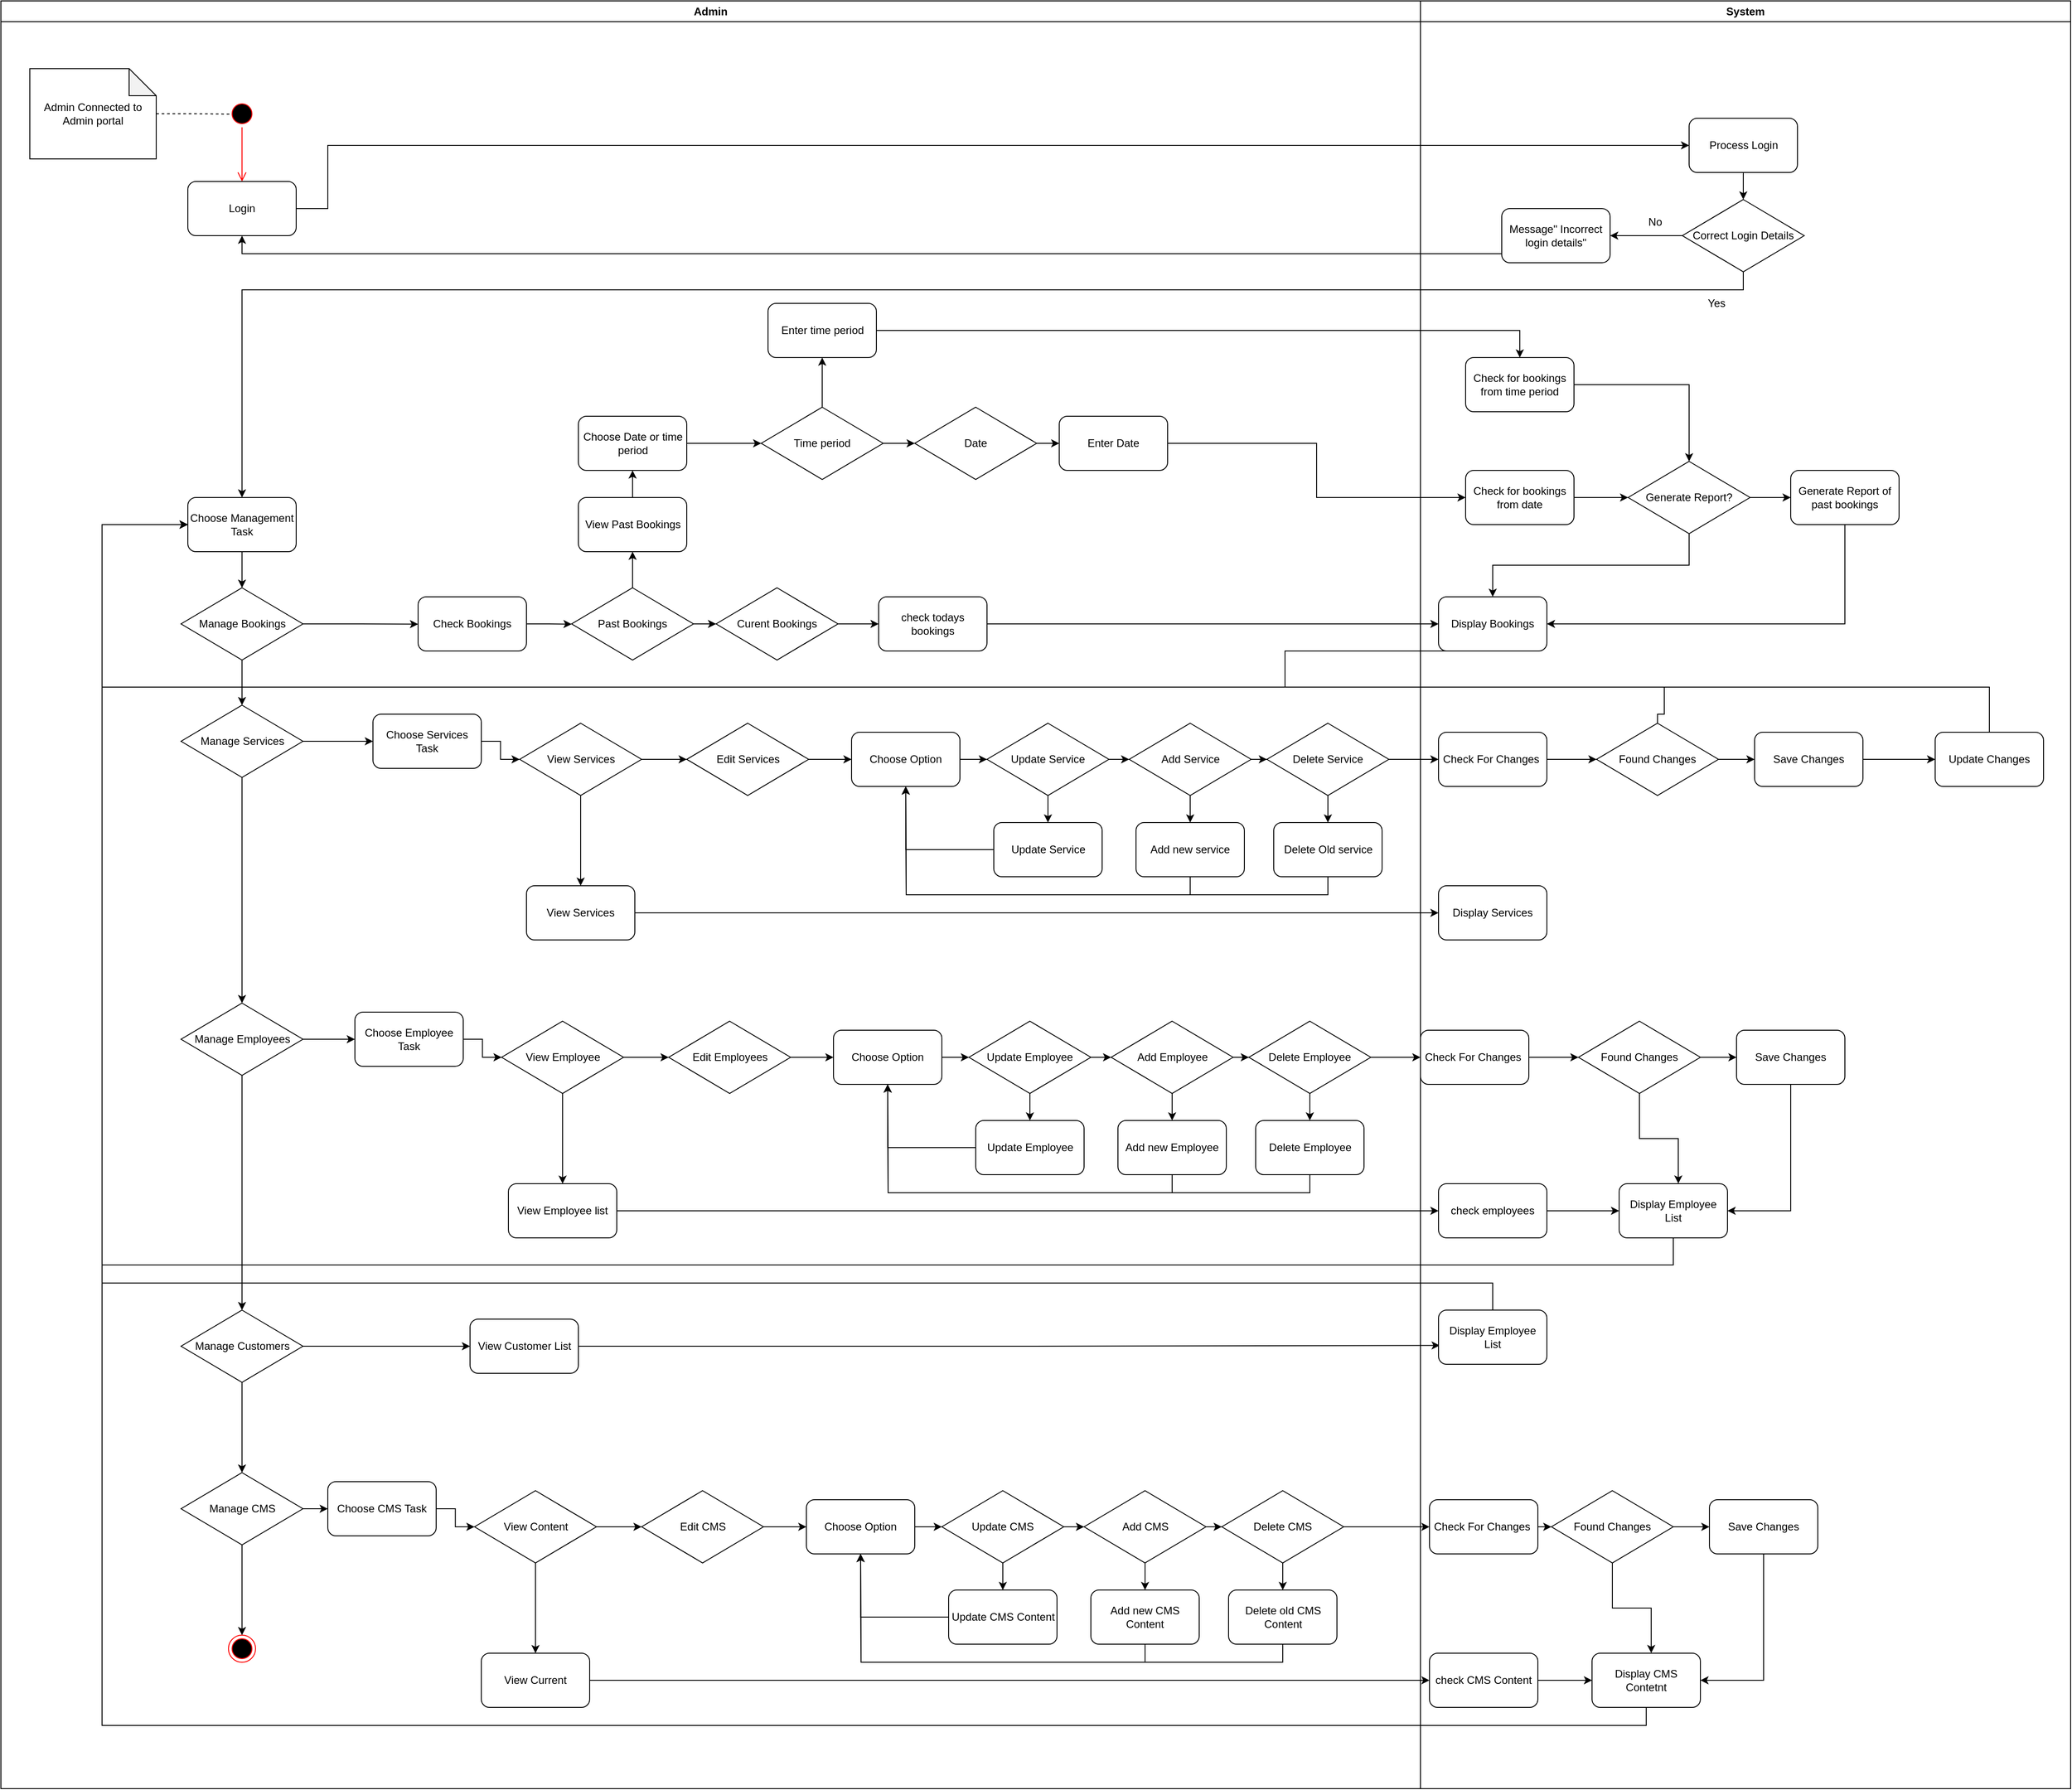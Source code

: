 <mxfile version="21.6.8" type="device">
  <diagram name="Page-1" id="VSTiimNs4ygcrZrmhFy_">
    <mxGraphModel dx="2868" dy="2572" grid="1" gridSize="10" guides="1" tooltips="1" connect="1" arrows="1" fold="1" page="1" pageScale="1" pageWidth="1600" pageHeight="900" math="0" shadow="0">
      <root>
        <mxCell id="0" />
        <mxCell id="1" parent="0" />
        <mxCell id="eyhPEgxVy8rwkxTOJS7A-3" value="" style="ellipse;html=1;shape=endState;fillColor=#000000;strokeColor=#ff0000;" parent="1" vertex="1">
          <mxGeometry x="270" y="1500" width="30" height="30" as="geometry" />
        </mxCell>
        <mxCell id="eyhPEgxVy8rwkxTOJS7A-14" value="" style="edgeStyle=orthogonalEdgeStyle;rounded=0;orthogonalLoop=1;jettySize=auto;html=1;" parent="1" source="eyhPEgxVy8rwkxTOJS7A-8" target="eyhPEgxVy8rwkxTOJS7A-13" edge="1">
          <mxGeometry relative="1" as="geometry" />
        </mxCell>
        <mxCell id="eyhPEgxVy8rwkxTOJS7A-20" style="edgeStyle=orthogonalEdgeStyle;rounded=0;orthogonalLoop=1;jettySize=auto;html=1;exitX=1;exitY=0.5;exitDx=0;exitDy=0;" parent="1" source="eyhPEgxVy8rwkxTOJS7A-8" edge="1">
          <mxGeometry relative="1" as="geometry">
            <mxPoint x="480" y="380.273" as="targetPoint" />
          </mxGeometry>
        </mxCell>
        <mxCell id="eyhPEgxVy8rwkxTOJS7A-8" value="Manage Bookings" style="rhombus;whiteSpace=wrap;html=1;" parent="1" vertex="1">
          <mxGeometry x="217.5" y="340" width="135" height="80" as="geometry" />
        </mxCell>
        <mxCell id="eyhPEgxVy8rwkxTOJS7A-11" style="edgeStyle=orthogonalEdgeStyle;rounded=0;orthogonalLoop=1;jettySize=auto;html=1;exitX=0.5;exitY=1;exitDx=0;exitDy=0;entryX=0.5;entryY=0;entryDx=0;entryDy=0;" parent="1" source="eyhPEgxVy8rwkxTOJS7A-9" target="eyhPEgxVy8rwkxTOJS7A-8" edge="1">
          <mxGeometry relative="1" as="geometry" />
        </mxCell>
        <mxCell id="eyhPEgxVy8rwkxTOJS7A-9" value="Choose Management Task" style="rounded=1;whiteSpace=wrap;html=1;" parent="1" vertex="1">
          <mxGeometry x="225" y="240" width="120" height="60" as="geometry" />
        </mxCell>
        <mxCell id="eyhPEgxVy8rwkxTOJS7A-16" value="" style="edgeStyle=orthogonalEdgeStyle;rounded=0;orthogonalLoop=1;jettySize=auto;html=1;" parent="1" source="eyhPEgxVy8rwkxTOJS7A-13" target="eyhPEgxVy8rwkxTOJS7A-15" edge="1">
          <mxGeometry relative="1" as="geometry" />
        </mxCell>
        <mxCell id="eyhPEgxVy8rwkxTOJS7A-69" style="edgeStyle=orthogonalEdgeStyle;rounded=0;orthogonalLoop=1;jettySize=auto;html=1;exitX=1;exitY=0.5;exitDx=0;exitDy=0;" parent="1" source="eyhPEgxVy8rwkxTOJS7A-13" target="eyhPEgxVy8rwkxTOJS7A-68" edge="1">
          <mxGeometry relative="1" as="geometry" />
        </mxCell>
        <mxCell id="eyhPEgxVy8rwkxTOJS7A-13" value="Manage Services" style="rhombus;whiteSpace=wrap;html=1;" parent="1" vertex="1">
          <mxGeometry x="217.5" y="470" width="135" height="80" as="geometry" />
        </mxCell>
        <mxCell id="eyhPEgxVy8rwkxTOJS7A-18" value="" style="edgeStyle=orthogonalEdgeStyle;rounded=0;orthogonalLoop=1;jettySize=auto;html=1;" parent="1" source="eyhPEgxVy8rwkxTOJS7A-15" target="eyhPEgxVy8rwkxTOJS7A-17" edge="1">
          <mxGeometry relative="1" as="geometry" />
        </mxCell>
        <mxCell id="eyhPEgxVy8rwkxTOJS7A-146" style="edgeStyle=orthogonalEdgeStyle;rounded=0;orthogonalLoop=1;jettySize=auto;html=1;exitX=1;exitY=0.5;exitDx=0;exitDy=0;" parent="1" source="eyhPEgxVy8rwkxTOJS7A-15" target="eyhPEgxVy8rwkxTOJS7A-114" edge="1">
          <mxGeometry relative="1" as="geometry" />
        </mxCell>
        <mxCell id="eyhPEgxVy8rwkxTOJS7A-15" value="Manage Employees" style="rhombus;whiteSpace=wrap;html=1;" parent="1" vertex="1">
          <mxGeometry x="217.5" y="800" width="135" height="80" as="geometry" />
        </mxCell>
        <mxCell id="eyhPEgxVy8rwkxTOJS7A-66" style="edgeStyle=orthogonalEdgeStyle;rounded=0;orthogonalLoop=1;jettySize=auto;html=1;exitX=0.5;exitY=1;exitDx=0;exitDy=0;entryX=0.5;entryY=0;entryDx=0;entryDy=0;" parent="1" source="eyhPEgxVy8rwkxTOJS7A-17" target="eyhPEgxVy8rwkxTOJS7A-65" edge="1">
          <mxGeometry relative="1" as="geometry" />
        </mxCell>
        <mxCell id="eyhPEgxVy8rwkxTOJS7A-154" style="edgeStyle=orthogonalEdgeStyle;rounded=0;orthogonalLoop=1;jettySize=auto;html=1;exitX=1;exitY=0.5;exitDx=0;exitDy=0;entryX=0;entryY=0.5;entryDx=0;entryDy=0;" parent="1" source="eyhPEgxVy8rwkxTOJS7A-17" target="eyhPEgxVy8rwkxTOJS7A-153" edge="1">
          <mxGeometry relative="1" as="geometry" />
        </mxCell>
        <mxCell id="eyhPEgxVy8rwkxTOJS7A-17" value="Manage Customers" style="rhombus;whiteSpace=wrap;html=1;" parent="1" vertex="1">
          <mxGeometry x="217.5" y="1140" width="135" height="80" as="geometry" />
        </mxCell>
        <mxCell id="eyhPEgxVy8rwkxTOJS7A-22" style="edgeStyle=orthogonalEdgeStyle;rounded=0;orthogonalLoop=1;jettySize=auto;html=1;exitX=1;exitY=0.5;exitDx=0;exitDy=0;" parent="1" source="eyhPEgxVy8rwkxTOJS7A-21" edge="1">
          <mxGeometry relative="1" as="geometry">
            <mxPoint x="650" y="380.273" as="targetPoint" />
          </mxGeometry>
        </mxCell>
        <mxCell id="eyhPEgxVy8rwkxTOJS7A-21" value="Check Bookings" style="rounded=1;whiteSpace=wrap;html=1;" parent="1" vertex="1">
          <mxGeometry x="480" y="350" width="120" height="60" as="geometry" />
        </mxCell>
        <mxCell id="eyhPEgxVy8rwkxTOJS7A-26" style="edgeStyle=orthogonalEdgeStyle;rounded=0;orthogonalLoop=1;jettySize=auto;html=1;entryX=0;entryY=0.5;entryDx=0;entryDy=0;" parent="1" source="eyhPEgxVy8rwkxTOJS7A-24" target="eyhPEgxVy8rwkxTOJS7A-25" edge="1">
          <mxGeometry relative="1" as="geometry" />
        </mxCell>
        <mxCell id="eyhPEgxVy8rwkxTOJS7A-28" style="edgeStyle=orthogonalEdgeStyle;rounded=0;orthogonalLoop=1;jettySize=auto;html=1;exitX=0.5;exitY=0;exitDx=0;exitDy=0;entryX=0.5;entryY=1;entryDx=0;entryDy=0;" parent="1" source="eyhPEgxVy8rwkxTOJS7A-24" target="eyhPEgxVy8rwkxTOJS7A-27" edge="1">
          <mxGeometry relative="1" as="geometry" />
        </mxCell>
        <mxCell id="eyhPEgxVy8rwkxTOJS7A-24" value="Past Bookings" style="rhombus;whiteSpace=wrap;html=1;" parent="1" vertex="1">
          <mxGeometry x="650" y="340" width="135" height="80" as="geometry" />
        </mxCell>
        <mxCell id="eyhPEgxVy8rwkxTOJS7A-43" style="edgeStyle=orthogonalEdgeStyle;rounded=0;orthogonalLoop=1;jettySize=auto;html=1;exitX=1;exitY=0.5;exitDx=0;exitDy=0;" parent="1" source="eyhPEgxVy8rwkxTOJS7A-25" target="eyhPEgxVy8rwkxTOJS7A-42" edge="1">
          <mxGeometry relative="1" as="geometry" />
        </mxCell>
        <mxCell id="eyhPEgxVy8rwkxTOJS7A-25" value="Curent Bookings" style="rhombus;whiteSpace=wrap;html=1;" parent="1" vertex="1">
          <mxGeometry x="810" y="340" width="135" height="80" as="geometry" />
        </mxCell>
        <mxCell id="eyhPEgxVy8rwkxTOJS7A-34" style="edgeStyle=orthogonalEdgeStyle;rounded=0;orthogonalLoop=1;jettySize=auto;html=1;exitX=0.5;exitY=0;exitDx=0;exitDy=0;entryX=0.5;entryY=1;entryDx=0;entryDy=0;" parent="1" source="eyhPEgxVy8rwkxTOJS7A-27" target="eyhPEgxVy8rwkxTOJS7A-33" edge="1">
          <mxGeometry relative="1" as="geometry" />
        </mxCell>
        <mxCell id="eyhPEgxVy8rwkxTOJS7A-27" value="View Past Bookings" style="rounded=1;whiteSpace=wrap;html=1;" parent="1" vertex="1">
          <mxGeometry x="657.5" y="240" width="120" height="60" as="geometry" />
        </mxCell>
        <mxCell id="eyhPEgxVy8rwkxTOJS7A-57" style="edgeStyle=orthogonalEdgeStyle;rounded=0;orthogonalLoop=1;jettySize=auto;html=1;exitX=1;exitY=0.5;exitDx=0;exitDy=0;entryX=0;entryY=0.5;entryDx=0;entryDy=0;" parent="1" source="eyhPEgxVy8rwkxTOJS7A-29" target="eyhPEgxVy8rwkxTOJS7A-56" edge="1">
          <mxGeometry relative="1" as="geometry" />
        </mxCell>
        <mxCell id="eyhPEgxVy8rwkxTOJS7A-29" value="Check for bookings from date" style="rounded=1;whiteSpace=wrap;html=1;" parent="1" vertex="1">
          <mxGeometry x="1640" y="210" width="120" height="60" as="geometry" />
        </mxCell>
        <mxCell id="eyhPEgxVy8rwkxTOJS7A-64" style="edgeStyle=orthogonalEdgeStyle;rounded=0;orthogonalLoop=1;jettySize=auto;html=1;exitX=0.25;exitY=1;exitDx=0;exitDy=0;entryX=0;entryY=0.5;entryDx=0;entryDy=0;" parent="1" source="eyhPEgxVy8rwkxTOJS7A-30" target="eyhPEgxVy8rwkxTOJS7A-9" edge="1">
          <mxGeometry relative="1" as="geometry">
            <mxPoint x="410" y="280" as="targetPoint" />
            <Array as="points">
              <mxPoint x="1440" y="410" />
              <mxPoint x="1440" y="450" />
              <mxPoint x="130" y="450" />
              <mxPoint x="130" y="270" />
            </Array>
          </mxGeometry>
        </mxCell>
        <mxCell id="eyhPEgxVy8rwkxTOJS7A-30" value="Display Bookings" style="rounded=1;whiteSpace=wrap;html=1;" parent="1" vertex="1">
          <mxGeometry x="1610" y="350" width="120" height="60" as="geometry" />
        </mxCell>
        <mxCell id="eyhPEgxVy8rwkxTOJS7A-36" style="edgeStyle=orthogonalEdgeStyle;rounded=0;orthogonalLoop=1;jettySize=auto;html=1;exitX=1;exitY=0.5;exitDx=0;exitDy=0;entryX=0;entryY=0.5;entryDx=0;entryDy=0;" parent="1" source="eyhPEgxVy8rwkxTOJS7A-33" target="eyhPEgxVy8rwkxTOJS7A-35" edge="1">
          <mxGeometry relative="1" as="geometry" />
        </mxCell>
        <mxCell id="eyhPEgxVy8rwkxTOJS7A-33" value="Choose Date or time period" style="rounded=1;whiteSpace=wrap;html=1;" parent="1" vertex="1">
          <mxGeometry x="657.5" y="150" width="120" height="60" as="geometry" />
        </mxCell>
        <mxCell id="eyhPEgxVy8rwkxTOJS7A-38" style="edgeStyle=orthogonalEdgeStyle;rounded=0;orthogonalLoop=1;jettySize=auto;html=1;exitX=1;exitY=0.5;exitDx=0;exitDy=0;entryX=0;entryY=0.5;entryDx=0;entryDy=0;" parent="1" source="eyhPEgxVy8rwkxTOJS7A-35" target="eyhPEgxVy8rwkxTOJS7A-37" edge="1">
          <mxGeometry relative="1" as="geometry" />
        </mxCell>
        <mxCell id="eyhPEgxVy8rwkxTOJS7A-45" style="edgeStyle=orthogonalEdgeStyle;rounded=0;orthogonalLoop=1;jettySize=auto;html=1;exitX=0.5;exitY=0;exitDx=0;exitDy=0;" parent="1" source="eyhPEgxVy8rwkxTOJS7A-35" target="eyhPEgxVy8rwkxTOJS7A-41" edge="1">
          <mxGeometry relative="1" as="geometry" />
        </mxCell>
        <mxCell id="eyhPEgxVy8rwkxTOJS7A-35" value="Time period" style="rhombus;whiteSpace=wrap;html=1;" parent="1" vertex="1">
          <mxGeometry x="860" y="140" width="135" height="80" as="geometry" />
        </mxCell>
        <mxCell id="eyhPEgxVy8rwkxTOJS7A-47" style="edgeStyle=orthogonalEdgeStyle;rounded=0;orthogonalLoop=1;jettySize=auto;html=1;entryX=0;entryY=0.5;entryDx=0;entryDy=0;" parent="1" source="eyhPEgxVy8rwkxTOJS7A-37" target="eyhPEgxVy8rwkxTOJS7A-46" edge="1">
          <mxGeometry relative="1" as="geometry" />
        </mxCell>
        <mxCell id="eyhPEgxVy8rwkxTOJS7A-37" value="Date" style="rhombus;whiteSpace=wrap;html=1;" parent="1" vertex="1">
          <mxGeometry x="1030" y="140" width="135" height="80" as="geometry" />
        </mxCell>
        <mxCell id="eyhPEgxVy8rwkxTOJS7A-49" style="edgeStyle=orthogonalEdgeStyle;rounded=0;orthogonalLoop=1;jettySize=auto;html=1;exitX=1;exitY=0.5;exitDx=0;exitDy=0;entryX=0.5;entryY=0;entryDx=0;entryDy=0;" parent="1" source="eyhPEgxVy8rwkxTOJS7A-41" target="eyhPEgxVy8rwkxTOJS7A-62" edge="1">
          <mxGeometry relative="1" as="geometry" />
        </mxCell>
        <mxCell id="eyhPEgxVy8rwkxTOJS7A-41" value="Enter time period" style="rounded=1;whiteSpace=wrap;html=1;" parent="1" vertex="1">
          <mxGeometry x="867.5" y="25" width="120" height="60" as="geometry" />
        </mxCell>
        <mxCell id="eyhPEgxVy8rwkxTOJS7A-44" style="edgeStyle=orthogonalEdgeStyle;rounded=0;orthogonalLoop=1;jettySize=auto;html=1;exitX=1;exitY=0.5;exitDx=0;exitDy=0;entryX=0;entryY=0.5;entryDx=0;entryDy=0;" parent="1" source="eyhPEgxVy8rwkxTOJS7A-42" target="eyhPEgxVy8rwkxTOJS7A-30" edge="1">
          <mxGeometry relative="1" as="geometry" />
        </mxCell>
        <mxCell id="eyhPEgxVy8rwkxTOJS7A-42" value="check todays bookings" style="rounded=1;whiteSpace=wrap;html=1;" parent="1" vertex="1">
          <mxGeometry x="990" y="350" width="120" height="60" as="geometry" />
        </mxCell>
        <mxCell id="eyhPEgxVy8rwkxTOJS7A-48" style="edgeStyle=orthogonalEdgeStyle;rounded=0;orthogonalLoop=1;jettySize=auto;html=1;exitX=1;exitY=0.5;exitDx=0;exitDy=0;entryX=0;entryY=0.5;entryDx=0;entryDy=0;" parent="1" source="eyhPEgxVy8rwkxTOJS7A-46" target="eyhPEgxVy8rwkxTOJS7A-29" edge="1">
          <mxGeometry relative="1" as="geometry">
            <mxPoint x="1440" y="180" as="targetPoint" />
          </mxGeometry>
        </mxCell>
        <mxCell id="eyhPEgxVy8rwkxTOJS7A-46" value="Enter Date" style="rounded=1;whiteSpace=wrap;html=1;" parent="1" vertex="1">
          <mxGeometry x="1190" y="150" width="120" height="60" as="geometry" />
        </mxCell>
        <mxCell id="eyhPEgxVy8rwkxTOJS7A-59" style="edgeStyle=orthogonalEdgeStyle;rounded=0;orthogonalLoop=1;jettySize=auto;html=1;exitX=1;exitY=0.5;exitDx=0;exitDy=0;entryX=0;entryY=0.5;entryDx=0;entryDy=0;" parent="1" source="eyhPEgxVy8rwkxTOJS7A-56" target="eyhPEgxVy8rwkxTOJS7A-58" edge="1">
          <mxGeometry relative="1" as="geometry" />
        </mxCell>
        <mxCell id="eyhPEgxVy8rwkxTOJS7A-61" style="edgeStyle=orthogonalEdgeStyle;rounded=0;orthogonalLoop=1;jettySize=auto;html=1;exitX=0.5;exitY=1;exitDx=0;exitDy=0;entryX=0.5;entryY=0;entryDx=0;entryDy=0;" parent="1" source="eyhPEgxVy8rwkxTOJS7A-56" target="eyhPEgxVy8rwkxTOJS7A-30" edge="1">
          <mxGeometry relative="1" as="geometry" />
        </mxCell>
        <mxCell id="eyhPEgxVy8rwkxTOJS7A-56" value="Generate Report?" style="rhombus;whiteSpace=wrap;html=1;" parent="1" vertex="1">
          <mxGeometry x="1820" y="200" width="135" height="80" as="geometry" />
        </mxCell>
        <mxCell id="eyhPEgxVy8rwkxTOJS7A-60" style="edgeStyle=orthogonalEdgeStyle;rounded=0;orthogonalLoop=1;jettySize=auto;html=1;exitX=0.5;exitY=1;exitDx=0;exitDy=0;entryX=1;entryY=0.5;entryDx=0;entryDy=0;" parent="1" source="eyhPEgxVy8rwkxTOJS7A-58" target="eyhPEgxVy8rwkxTOJS7A-30" edge="1">
          <mxGeometry relative="1" as="geometry" />
        </mxCell>
        <mxCell id="eyhPEgxVy8rwkxTOJS7A-58" value="Generate Report of past bookings" style="rounded=1;whiteSpace=wrap;html=1;" parent="1" vertex="1">
          <mxGeometry x="2000" y="210" width="120" height="60" as="geometry" />
        </mxCell>
        <mxCell id="eyhPEgxVy8rwkxTOJS7A-63" style="edgeStyle=orthogonalEdgeStyle;rounded=0;orthogonalLoop=1;jettySize=auto;html=1;exitX=1;exitY=0.5;exitDx=0;exitDy=0;entryX=0.5;entryY=0;entryDx=0;entryDy=0;" parent="1" source="eyhPEgxVy8rwkxTOJS7A-62" target="eyhPEgxVy8rwkxTOJS7A-56" edge="1">
          <mxGeometry relative="1" as="geometry" />
        </mxCell>
        <mxCell id="eyhPEgxVy8rwkxTOJS7A-62" value="Check for bookings from time period" style="rounded=1;whiteSpace=wrap;html=1;" parent="1" vertex="1">
          <mxGeometry x="1640" y="85" width="120" height="60" as="geometry" />
        </mxCell>
        <mxCell id="eyhPEgxVy8rwkxTOJS7A-67" style="edgeStyle=orthogonalEdgeStyle;rounded=0;orthogonalLoop=1;jettySize=auto;html=1;exitX=0.5;exitY=1;exitDx=0;exitDy=0;entryX=0.5;entryY=0;entryDx=0;entryDy=0;" parent="1" source="eyhPEgxVy8rwkxTOJS7A-65" target="eyhPEgxVy8rwkxTOJS7A-3" edge="1">
          <mxGeometry relative="1" as="geometry" />
        </mxCell>
        <mxCell id="eyhPEgxVy8rwkxTOJS7A-194" style="edgeStyle=orthogonalEdgeStyle;rounded=0;orthogonalLoop=1;jettySize=auto;html=1;exitX=1;exitY=0.5;exitDx=0;exitDy=0;entryX=0;entryY=0.5;entryDx=0;entryDy=0;" parent="1" source="eyhPEgxVy8rwkxTOJS7A-65" target="eyhPEgxVy8rwkxTOJS7A-159" edge="1">
          <mxGeometry relative="1" as="geometry" />
        </mxCell>
        <mxCell id="eyhPEgxVy8rwkxTOJS7A-65" value="Manage CMS" style="rhombus;whiteSpace=wrap;html=1;" parent="1" vertex="1">
          <mxGeometry x="217.5" y="1320" width="135" height="80" as="geometry" />
        </mxCell>
        <mxCell id="eyhPEgxVy8rwkxTOJS7A-71" style="edgeStyle=orthogonalEdgeStyle;rounded=0;orthogonalLoop=1;jettySize=auto;html=1;entryX=0;entryY=0.5;entryDx=0;entryDy=0;" parent="1" source="eyhPEgxVy8rwkxTOJS7A-68" target="eyhPEgxVy8rwkxTOJS7A-70" edge="1">
          <mxGeometry relative="1" as="geometry" />
        </mxCell>
        <mxCell id="eyhPEgxVy8rwkxTOJS7A-68" value="Choose Services Task" style="rounded=1;whiteSpace=wrap;html=1;" parent="1" vertex="1">
          <mxGeometry x="430" y="480" width="120" height="60" as="geometry" />
        </mxCell>
        <mxCell id="eyhPEgxVy8rwkxTOJS7A-75" style="edgeStyle=orthogonalEdgeStyle;rounded=0;orthogonalLoop=1;jettySize=auto;html=1;exitX=1;exitY=0.5;exitDx=0;exitDy=0;entryX=0;entryY=0.5;entryDx=0;entryDy=0;" parent="1" source="eyhPEgxVy8rwkxTOJS7A-70" target="eyhPEgxVy8rwkxTOJS7A-72" edge="1">
          <mxGeometry relative="1" as="geometry" />
        </mxCell>
        <mxCell id="eyhPEgxVy8rwkxTOJS7A-76" style="edgeStyle=orthogonalEdgeStyle;rounded=0;orthogonalLoop=1;jettySize=auto;html=1;exitX=0.5;exitY=1;exitDx=0;exitDy=0;entryX=0.5;entryY=0;entryDx=0;entryDy=0;" parent="1" source="eyhPEgxVy8rwkxTOJS7A-70" target="eyhPEgxVy8rwkxTOJS7A-77" edge="1">
          <mxGeometry relative="1" as="geometry">
            <mxPoint x="657.667" y="600" as="targetPoint" />
          </mxGeometry>
        </mxCell>
        <mxCell id="eyhPEgxVy8rwkxTOJS7A-70" value="View Services" style="rhombus;whiteSpace=wrap;html=1;" parent="1" vertex="1">
          <mxGeometry x="592.5" y="490" width="135" height="80" as="geometry" />
        </mxCell>
        <mxCell id="eyhPEgxVy8rwkxTOJS7A-80" style="edgeStyle=orthogonalEdgeStyle;rounded=0;orthogonalLoop=1;jettySize=auto;html=1;exitX=1;exitY=0.5;exitDx=0;exitDy=0;entryX=0;entryY=0.5;entryDx=0;entryDy=0;" parent="1" source="eyhPEgxVy8rwkxTOJS7A-72" target="eyhPEgxVy8rwkxTOJS7A-81" edge="1">
          <mxGeometry relative="1" as="geometry">
            <mxPoint x="960" y="530" as="targetPoint" />
          </mxGeometry>
        </mxCell>
        <mxCell id="eyhPEgxVy8rwkxTOJS7A-72" value="Edit Services" style="rhombus;whiteSpace=wrap;html=1;" parent="1" vertex="1">
          <mxGeometry x="777.5" y="490" width="135" height="80" as="geometry" />
        </mxCell>
        <mxCell id="eyhPEgxVy8rwkxTOJS7A-79" style="edgeStyle=orthogonalEdgeStyle;rounded=0;orthogonalLoop=1;jettySize=auto;html=1;exitX=1;exitY=0.5;exitDx=0;exitDy=0;entryX=0;entryY=0.5;entryDx=0;entryDy=0;" parent="1" source="eyhPEgxVy8rwkxTOJS7A-77" target="eyhPEgxVy8rwkxTOJS7A-78" edge="1">
          <mxGeometry relative="1" as="geometry" />
        </mxCell>
        <mxCell id="eyhPEgxVy8rwkxTOJS7A-77" value="View Services" style="rounded=1;whiteSpace=wrap;html=1;" parent="1" vertex="1">
          <mxGeometry x="600" y="670" width="120" height="60" as="geometry" />
        </mxCell>
        <mxCell id="eyhPEgxVy8rwkxTOJS7A-78" value="Display Services" style="rounded=1;whiteSpace=wrap;html=1;" parent="1" vertex="1">
          <mxGeometry x="1610" y="670" width="120" height="60" as="geometry" />
        </mxCell>
        <mxCell id="eyhPEgxVy8rwkxTOJS7A-83" style="edgeStyle=orthogonalEdgeStyle;rounded=0;orthogonalLoop=1;jettySize=auto;html=1;exitX=1;exitY=0.5;exitDx=0;exitDy=0;entryX=0;entryY=0.5;entryDx=0;entryDy=0;" parent="1" source="eyhPEgxVy8rwkxTOJS7A-81" target="eyhPEgxVy8rwkxTOJS7A-82" edge="1">
          <mxGeometry relative="1" as="geometry" />
        </mxCell>
        <mxCell id="eyhPEgxVy8rwkxTOJS7A-81" value="Choose Option" style="rounded=1;whiteSpace=wrap;html=1;" parent="1" vertex="1">
          <mxGeometry x="960" y="500" width="120" height="60" as="geometry" />
        </mxCell>
        <mxCell id="eyhPEgxVy8rwkxTOJS7A-86" value="" style="edgeStyle=orthogonalEdgeStyle;rounded=0;orthogonalLoop=1;jettySize=auto;html=1;" parent="1" source="eyhPEgxVy8rwkxTOJS7A-82" target="eyhPEgxVy8rwkxTOJS7A-85" edge="1">
          <mxGeometry relative="1" as="geometry" />
        </mxCell>
        <mxCell id="eyhPEgxVy8rwkxTOJS7A-92" style="edgeStyle=orthogonalEdgeStyle;rounded=0;orthogonalLoop=1;jettySize=auto;html=1;exitX=0.5;exitY=1;exitDx=0;exitDy=0;entryX=0.5;entryY=0;entryDx=0;entryDy=0;" parent="1" source="eyhPEgxVy8rwkxTOJS7A-82" target="eyhPEgxVy8rwkxTOJS7A-91" edge="1">
          <mxGeometry relative="1" as="geometry" />
        </mxCell>
        <mxCell id="eyhPEgxVy8rwkxTOJS7A-82" value="Update Service" style="rhombus;whiteSpace=wrap;html=1;" parent="1" vertex="1">
          <mxGeometry x="1110" y="490" width="135" height="80" as="geometry" />
        </mxCell>
        <mxCell id="eyhPEgxVy8rwkxTOJS7A-88" value="" style="edgeStyle=orthogonalEdgeStyle;rounded=0;orthogonalLoop=1;jettySize=auto;html=1;" parent="1" source="eyhPEgxVy8rwkxTOJS7A-85" target="eyhPEgxVy8rwkxTOJS7A-87" edge="1">
          <mxGeometry relative="1" as="geometry" />
        </mxCell>
        <mxCell id="eyhPEgxVy8rwkxTOJS7A-95" style="edgeStyle=orthogonalEdgeStyle;rounded=0;orthogonalLoop=1;jettySize=auto;html=1;exitX=0.5;exitY=1;exitDx=0;exitDy=0;entryX=0.5;entryY=0;entryDx=0;entryDy=0;" parent="1" source="eyhPEgxVy8rwkxTOJS7A-85" target="eyhPEgxVy8rwkxTOJS7A-93" edge="1">
          <mxGeometry relative="1" as="geometry" />
        </mxCell>
        <mxCell id="eyhPEgxVy8rwkxTOJS7A-85" value="Add Service" style="rhombus;whiteSpace=wrap;html=1;" parent="1" vertex="1">
          <mxGeometry x="1267.5" y="490" width="135" height="80" as="geometry" />
        </mxCell>
        <mxCell id="eyhPEgxVy8rwkxTOJS7A-96" style="edgeStyle=orthogonalEdgeStyle;rounded=0;orthogonalLoop=1;jettySize=auto;html=1;exitX=0.5;exitY=1;exitDx=0;exitDy=0;entryX=0.5;entryY=0;entryDx=0;entryDy=0;" parent="1" source="eyhPEgxVy8rwkxTOJS7A-87" target="eyhPEgxVy8rwkxTOJS7A-94" edge="1">
          <mxGeometry relative="1" as="geometry" />
        </mxCell>
        <mxCell id="eyhPEgxVy8rwkxTOJS7A-101" style="edgeStyle=orthogonalEdgeStyle;rounded=0;orthogonalLoop=1;jettySize=auto;html=1;exitX=1;exitY=0.5;exitDx=0;exitDy=0;entryX=0;entryY=0.5;entryDx=0;entryDy=0;" parent="1" source="eyhPEgxVy8rwkxTOJS7A-87" target="eyhPEgxVy8rwkxTOJS7A-100" edge="1">
          <mxGeometry relative="1" as="geometry" />
        </mxCell>
        <mxCell id="eyhPEgxVy8rwkxTOJS7A-87" value="Delete Service" style="rhombus;whiteSpace=wrap;html=1;" parent="1" vertex="1">
          <mxGeometry x="1420" y="490" width="135" height="80" as="geometry" />
        </mxCell>
        <mxCell id="eyhPEgxVy8rwkxTOJS7A-97" style="edgeStyle=orthogonalEdgeStyle;rounded=0;orthogonalLoop=1;jettySize=auto;html=1;entryX=0.5;entryY=1;entryDx=0;entryDy=0;" parent="1" source="eyhPEgxVy8rwkxTOJS7A-91" target="eyhPEgxVy8rwkxTOJS7A-81" edge="1">
          <mxGeometry relative="1" as="geometry" />
        </mxCell>
        <mxCell id="eyhPEgxVy8rwkxTOJS7A-91" value="Update Service" style="rounded=1;whiteSpace=wrap;html=1;" parent="1" vertex="1">
          <mxGeometry x="1117.5" y="600" width="120" height="60" as="geometry" />
        </mxCell>
        <mxCell id="eyhPEgxVy8rwkxTOJS7A-98" style="edgeStyle=orthogonalEdgeStyle;rounded=0;orthogonalLoop=1;jettySize=auto;html=1;exitX=0.5;exitY=1;exitDx=0;exitDy=0;" parent="1" source="eyhPEgxVy8rwkxTOJS7A-93" edge="1">
          <mxGeometry relative="1" as="geometry">
            <mxPoint x="1020" y="560" as="targetPoint" />
          </mxGeometry>
        </mxCell>
        <mxCell id="eyhPEgxVy8rwkxTOJS7A-93" value="Add new service" style="rounded=1;whiteSpace=wrap;html=1;" parent="1" vertex="1">
          <mxGeometry x="1275" y="600" width="120" height="60" as="geometry" />
        </mxCell>
        <mxCell id="eyhPEgxVy8rwkxTOJS7A-99" style="edgeStyle=orthogonalEdgeStyle;rounded=0;orthogonalLoop=1;jettySize=auto;html=1;exitX=0.5;exitY=1;exitDx=0;exitDy=0;" parent="1" source="eyhPEgxVy8rwkxTOJS7A-94" edge="1">
          <mxGeometry relative="1" as="geometry">
            <mxPoint x="1020" y="560" as="targetPoint" />
          </mxGeometry>
        </mxCell>
        <mxCell id="eyhPEgxVy8rwkxTOJS7A-94" value="Delete Old service" style="rounded=1;whiteSpace=wrap;html=1;" parent="1" vertex="1">
          <mxGeometry x="1427.5" y="600" width="120" height="60" as="geometry" />
        </mxCell>
        <mxCell id="eyhPEgxVy8rwkxTOJS7A-103" style="edgeStyle=orthogonalEdgeStyle;rounded=0;orthogonalLoop=1;jettySize=auto;html=1;exitX=1;exitY=0.5;exitDx=0;exitDy=0;entryX=0;entryY=0.5;entryDx=0;entryDy=0;" parent="1" source="eyhPEgxVy8rwkxTOJS7A-100" target="eyhPEgxVy8rwkxTOJS7A-102" edge="1">
          <mxGeometry relative="1" as="geometry" />
        </mxCell>
        <mxCell id="eyhPEgxVy8rwkxTOJS7A-100" value="Check For Changes&amp;nbsp;" style="rounded=1;whiteSpace=wrap;html=1;" parent="1" vertex="1">
          <mxGeometry x="1610" y="500" width="120" height="60" as="geometry" />
        </mxCell>
        <mxCell id="eyhPEgxVy8rwkxTOJS7A-105" style="edgeStyle=orthogonalEdgeStyle;rounded=0;orthogonalLoop=1;jettySize=auto;html=1;exitX=1;exitY=0.5;exitDx=0;exitDy=0;entryX=0;entryY=0.5;entryDx=0;entryDy=0;" parent="1" source="eyhPEgxVy8rwkxTOJS7A-102" target="eyhPEgxVy8rwkxTOJS7A-104" edge="1">
          <mxGeometry relative="1" as="geometry" />
        </mxCell>
        <mxCell id="eyhPEgxVy8rwkxTOJS7A-109" style="edgeStyle=orthogonalEdgeStyle;rounded=0;orthogonalLoop=1;jettySize=auto;html=1;entryX=0;entryY=0.5;entryDx=0;entryDy=0;exitX=0.5;exitY=0;exitDx=0;exitDy=0;" parent="1" source="eyhPEgxVy8rwkxTOJS7A-102" target="eyhPEgxVy8rwkxTOJS7A-9" edge="1">
          <mxGeometry relative="1" as="geometry">
            <mxPoint x="1850" y="480" as="sourcePoint" />
            <mxPoint x="380" y="270" as="targetPoint" />
            <Array as="points">
              <mxPoint x="1853" y="480" />
              <mxPoint x="1860" y="480" />
              <mxPoint x="1860" y="450" />
              <mxPoint x="130" y="450" />
              <mxPoint x="130" y="270" />
            </Array>
          </mxGeometry>
        </mxCell>
        <mxCell id="eyhPEgxVy8rwkxTOJS7A-102" value="Found Changes" style="rhombus;whiteSpace=wrap;html=1;" parent="1" vertex="1">
          <mxGeometry x="1785" y="490" width="135" height="80" as="geometry" />
        </mxCell>
        <mxCell id="eyhPEgxVy8rwkxTOJS7A-108" value="" style="edgeStyle=orthogonalEdgeStyle;rounded=0;orthogonalLoop=1;jettySize=auto;html=1;" parent="1" source="eyhPEgxVy8rwkxTOJS7A-104" target="eyhPEgxVy8rwkxTOJS7A-107" edge="1">
          <mxGeometry relative="1" as="geometry" />
        </mxCell>
        <mxCell id="eyhPEgxVy8rwkxTOJS7A-104" value="Save Changes" style="rounded=1;whiteSpace=wrap;html=1;" parent="1" vertex="1">
          <mxGeometry x="1960" y="500" width="120" height="60" as="geometry" />
        </mxCell>
        <mxCell id="eyhPEgxVy8rwkxTOJS7A-110" style="edgeStyle=orthogonalEdgeStyle;rounded=0;orthogonalLoop=1;jettySize=auto;html=1;exitX=0.5;exitY=0;exitDx=0;exitDy=0;entryX=0;entryY=0.5;entryDx=0;entryDy=0;" parent="1" source="eyhPEgxVy8rwkxTOJS7A-107" target="eyhPEgxVy8rwkxTOJS7A-9" edge="1">
          <mxGeometry relative="1" as="geometry">
            <mxPoint x="470" y="210" as="targetPoint" />
            <Array as="points">
              <mxPoint x="2220" y="450" />
              <mxPoint x="130" y="450" />
              <mxPoint x="130" y="270" />
            </Array>
          </mxGeometry>
        </mxCell>
        <mxCell id="eyhPEgxVy8rwkxTOJS7A-107" value="Update Changes" style="rounded=1;whiteSpace=wrap;html=1;" parent="1" vertex="1">
          <mxGeometry x="2160" y="500" width="120" height="60" as="geometry" />
        </mxCell>
        <mxCell id="eyhPEgxVy8rwkxTOJS7A-113" style="edgeStyle=orthogonalEdgeStyle;rounded=0;orthogonalLoop=1;jettySize=auto;html=1;entryX=0;entryY=0.5;entryDx=0;entryDy=0;" parent="1" source="eyhPEgxVy8rwkxTOJS7A-114" target="eyhPEgxVy8rwkxTOJS7A-117" edge="1">
          <mxGeometry relative="1" as="geometry" />
        </mxCell>
        <mxCell id="eyhPEgxVy8rwkxTOJS7A-114" value="Choose Employee Task" style="rounded=1;whiteSpace=wrap;html=1;" parent="1" vertex="1">
          <mxGeometry x="410" y="810" width="120" height="60" as="geometry" />
        </mxCell>
        <mxCell id="eyhPEgxVy8rwkxTOJS7A-115" style="edgeStyle=orthogonalEdgeStyle;rounded=0;orthogonalLoop=1;jettySize=auto;html=1;exitX=1;exitY=0.5;exitDx=0;exitDy=0;entryX=0;entryY=0.5;entryDx=0;entryDy=0;" parent="1" source="eyhPEgxVy8rwkxTOJS7A-117" target="eyhPEgxVy8rwkxTOJS7A-119" edge="1">
          <mxGeometry relative="1" as="geometry" />
        </mxCell>
        <mxCell id="eyhPEgxVy8rwkxTOJS7A-116" style="edgeStyle=orthogonalEdgeStyle;rounded=0;orthogonalLoop=1;jettySize=auto;html=1;exitX=0.5;exitY=1;exitDx=0;exitDy=0;entryX=0.5;entryY=0;entryDx=0;entryDy=0;" parent="1" source="eyhPEgxVy8rwkxTOJS7A-117" target="eyhPEgxVy8rwkxTOJS7A-121" edge="1">
          <mxGeometry relative="1" as="geometry">
            <mxPoint x="637.667" y="930" as="targetPoint" />
          </mxGeometry>
        </mxCell>
        <mxCell id="eyhPEgxVy8rwkxTOJS7A-117" value="View Employee" style="rhombus;whiteSpace=wrap;html=1;" parent="1" vertex="1">
          <mxGeometry x="572.5" y="820" width="135" height="80" as="geometry" />
        </mxCell>
        <mxCell id="eyhPEgxVy8rwkxTOJS7A-118" style="edgeStyle=orthogonalEdgeStyle;rounded=0;orthogonalLoop=1;jettySize=auto;html=1;exitX=1;exitY=0.5;exitDx=0;exitDy=0;entryX=0;entryY=0.5;entryDx=0;entryDy=0;" parent="1" source="eyhPEgxVy8rwkxTOJS7A-119" target="eyhPEgxVy8rwkxTOJS7A-124" edge="1">
          <mxGeometry relative="1" as="geometry">
            <mxPoint x="940" y="860" as="targetPoint" />
          </mxGeometry>
        </mxCell>
        <mxCell id="eyhPEgxVy8rwkxTOJS7A-119" value="Edit Employees" style="rhombus;whiteSpace=wrap;html=1;" parent="1" vertex="1">
          <mxGeometry x="757.5" y="820" width="135" height="80" as="geometry" />
        </mxCell>
        <mxCell id="eyhPEgxVy8rwkxTOJS7A-120" style="edgeStyle=orthogonalEdgeStyle;rounded=0;orthogonalLoop=1;jettySize=auto;html=1;exitX=1;exitY=0.5;exitDx=0;exitDy=0;entryX=0;entryY=0.5;entryDx=0;entryDy=0;" parent="1" source="eyhPEgxVy8rwkxTOJS7A-121" target="eyhPEgxVy8rwkxTOJS7A-122" edge="1">
          <mxGeometry relative="1" as="geometry" />
        </mxCell>
        <mxCell id="eyhPEgxVy8rwkxTOJS7A-121" value="View Employee list" style="rounded=1;whiteSpace=wrap;html=1;" parent="1" vertex="1">
          <mxGeometry x="580" y="1000" width="120" height="60" as="geometry" />
        </mxCell>
        <mxCell id="eyhPEgxVy8rwkxTOJS7A-149" value="" style="edgeStyle=orthogonalEdgeStyle;rounded=0;orthogonalLoop=1;jettySize=auto;html=1;" parent="1" source="eyhPEgxVy8rwkxTOJS7A-122" target="eyhPEgxVy8rwkxTOJS7A-148" edge="1">
          <mxGeometry relative="1" as="geometry" />
        </mxCell>
        <mxCell id="eyhPEgxVy8rwkxTOJS7A-122" value="check employees" style="rounded=1;whiteSpace=wrap;html=1;" parent="1" vertex="1">
          <mxGeometry x="1610" y="1000" width="120" height="60" as="geometry" />
        </mxCell>
        <mxCell id="eyhPEgxVy8rwkxTOJS7A-123" style="edgeStyle=orthogonalEdgeStyle;rounded=0;orthogonalLoop=1;jettySize=auto;html=1;exitX=1;exitY=0.5;exitDx=0;exitDy=0;entryX=0;entryY=0.5;entryDx=0;entryDy=0;" parent="1" source="eyhPEgxVy8rwkxTOJS7A-124" target="eyhPEgxVy8rwkxTOJS7A-127" edge="1">
          <mxGeometry relative="1" as="geometry" />
        </mxCell>
        <mxCell id="eyhPEgxVy8rwkxTOJS7A-124" value="Choose Option" style="rounded=1;whiteSpace=wrap;html=1;" parent="1" vertex="1">
          <mxGeometry x="940" y="830" width="120" height="60" as="geometry" />
        </mxCell>
        <mxCell id="eyhPEgxVy8rwkxTOJS7A-125" value="" style="edgeStyle=orthogonalEdgeStyle;rounded=0;orthogonalLoop=1;jettySize=auto;html=1;" parent="1" source="eyhPEgxVy8rwkxTOJS7A-127" target="eyhPEgxVy8rwkxTOJS7A-130" edge="1">
          <mxGeometry relative="1" as="geometry" />
        </mxCell>
        <mxCell id="eyhPEgxVy8rwkxTOJS7A-126" style="edgeStyle=orthogonalEdgeStyle;rounded=0;orthogonalLoop=1;jettySize=auto;html=1;exitX=0.5;exitY=1;exitDx=0;exitDy=0;entryX=0.5;entryY=0;entryDx=0;entryDy=0;" parent="1" source="eyhPEgxVy8rwkxTOJS7A-127" target="eyhPEgxVy8rwkxTOJS7A-135" edge="1">
          <mxGeometry relative="1" as="geometry" />
        </mxCell>
        <mxCell id="eyhPEgxVy8rwkxTOJS7A-127" value="Update Employee" style="rhombus;whiteSpace=wrap;html=1;" parent="1" vertex="1">
          <mxGeometry x="1090" y="820" width="135" height="80" as="geometry" />
        </mxCell>
        <mxCell id="eyhPEgxVy8rwkxTOJS7A-128" value="" style="edgeStyle=orthogonalEdgeStyle;rounded=0;orthogonalLoop=1;jettySize=auto;html=1;" parent="1" source="eyhPEgxVy8rwkxTOJS7A-130" target="eyhPEgxVy8rwkxTOJS7A-133" edge="1">
          <mxGeometry relative="1" as="geometry" />
        </mxCell>
        <mxCell id="eyhPEgxVy8rwkxTOJS7A-129" style="edgeStyle=orthogonalEdgeStyle;rounded=0;orthogonalLoop=1;jettySize=auto;html=1;exitX=0.5;exitY=1;exitDx=0;exitDy=0;entryX=0.5;entryY=0;entryDx=0;entryDy=0;" parent="1" source="eyhPEgxVy8rwkxTOJS7A-130" target="eyhPEgxVy8rwkxTOJS7A-137" edge="1">
          <mxGeometry relative="1" as="geometry" />
        </mxCell>
        <mxCell id="eyhPEgxVy8rwkxTOJS7A-130" value="Add Employee" style="rhombus;whiteSpace=wrap;html=1;" parent="1" vertex="1">
          <mxGeometry x="1247.5" y="820" width="135" height="80" as="geometry" />
        </mxCell>
        <mxCell id="eyhPEgxVy8rwkxTOJS7A-131" style="edgeStyle=orthogonalEdgeStyle;rounded=0;orthogonalLoop=1;jettySize=auto;html=1;exitX=0.5;exitY=1;exitDx=0;exitDy=0;entryX=0.5;entryY=0;entryDx=0;entryDy=0;" parent="1" source="eyhPEgxVy8rwkxTOJS7A-133" target="eyhPEgxVy8rwkxTOJS7A-139" edge="1">
          <mxGeometry relative="1" as="geometry" />
        </mxCell>
        <mxCell id="eyhPEgxVy8rwkxTOJS7A-132" style="edgeStyle=orthogonalEdgeStyle;rounded=0;orthogonalLoop=1;jettySize=auto;html=1;exitX=1;exitY=0.5;exitDx=0;exitDy=0;entryX=0;entryY=0.5;entryDx=0;entryDy=0;" parent="1" source="eyhPEgxVy8rwkxTOJS7A-133" target="eyhPEgxVy8rwkxTOJS7A-141" edge="1">
          <mxGeometry relative="1" as="geometry" />
        </mxCell>
        <mxCell id="eyhPEgxVy8rwkxTOJS7A-133" value="Delete Employee" style="rhombus;whiteSpace=wrap;html=1;" parent="1" vertex="1">
          <mxGeometry x="1400" y="820" width="135" height="80" as="geometry" />
        </mxCell>
        <mxCell id="eyhPEgxVy8rwkxTOJS7A-134" style="edgeStyle=orthogonalEdgeStyle;rounded=0;orthogonalLoop=1;jettySize=auto;html=1;entryX=0.5;entryY=1;entryDx=0;entryDy=0;" parent="1" source="eyhPEgxVy8rwkxTOJS7A-135" target="eyhPEgxVy8rwkxTOJS7A-124" edge="1">
          <mxGeometry relative="1" as="geometry" />
        </mxCell>
        <mxCell id="eyhPEgxVy8rwkxTOJS7A-135" value="Update Employee" style="rounded=1;whiteSpace=wrap;html=1;" parent="1" vertex="1">
          <mxGeometry x="1097.5" y="930" width="120" height="60" as="geometry" />
        </mxCell>
        <mxCell id="eyhPEgxVy8rwkxTOJS7A-136" style="edgeStyle=orthogonalEdgeStyle;rounded=0;orthogonalLoop=1;jettySize=auto;html=1;exitX=0.5;exitY=1;exitDx=0;exitDy=0;" parent="1" source="eyhPEgxVy8rwkxTOJS7A-137" edge="1">
          <mxGeometry relative="1" as="geometry">
            <mxPoint x="1000" y="890" as="targetPoint" />
          </mxGeometry>
        </mxCell>
        <mxCell id="eyhPEgxVy8rwkxTOJS7A-137" value="Add new Employee" style="rounded=1;whiteSpace=wrap;html=1;" parent="1" vertex="1">
          <mxGeometry x="1255" y="930" width="120" height="60" as="geometry" />
        </mxCell>
        <mxCell id="eyhPEgxVy8rwkxTOJS7A-138" style="edgeStyle=orthogonalEdgeStyle;rounded=0;orthogonalLoop=1;jettySize=auto;html=1;exitX=0.5;exitY=1;exitDx=0;exitDy=0;" parent="1" source="eyhPEgxVy8rwkxTOJS7A-139" edge="1">
          <mxGeometry relative="1" as="geometry">
            <mxPoint x="1000" y="890" as="targetPoint" />
          </mxGeometry>
        </mxCell>
        <mxCell id="eyhPEgxVy8rwkxTOJS7A-139" value="Delete Employee" style="rounded=1;whiteSpace=wrap;html=1;" parent="1" vertex="1">
          <mxGeometry x="1407.5" y="930" width="120" height="60" as="geometry" />
        </mxCell>
        <mxCell id="eyhPEgxVy8rwkxTOJS7A-140" style="edgeStyle=orthogonalEdgeStyle;rounded=0;orthogonalLoop=1;jettySize=auto;html=1;exitX=1;exitY=0.5;exitDx=0;exitDy=0;entryX=0;entryY=0.5;entryDx=0;entryDy=0;" parent="1" source="eyhPEgxVy8rwkxTOJS7A-141" target="eyhPEgxVy8rwkxTOJS7A-143" edge="1">
          <mxGeometry relative="1" as="geometry" />
        </mxCell>
        <mxCell id="eyhPEgxVy8rwkxTOJS7A-141" value="Check For Changes&amp;nbsp;" style="rounded=1;whiteSpace=wrap;html=1;" parent="1" vertex="1">
          <mxGeometry x="1590" y="830" width="120" height="60" as="geometry" />
        </mxCell>
        <mxCell id="eyhPEgxVy8rwkxTOJS7A-142" style="edgeStyle=orthogonalEdgeStyle;rounded=0;orthogonalLoop=1;jettySize=auto;html=1;exitX=1;exitY=0.5;exitDx=0;exitDy=0;entryX=0;entryY=0.5;entryDx=0;entryDy=0;" parent="1" source="eyhPEgxVy8rwkxTOJS7A-143" target="eyhPEgxVy8rwkxTOJS7A-145" edge="1">
          <mxGeometry relative="1" as="geometry" />
        </mxCell>
        <mxCell id="eyhPEgxVy8rwkxTOJS7A-151" style="edgeStyle=orthogonalEdgeStyle;rounded=0;orthogonalLoop=1;jettySize=auto;html=1;entryX=0.546;entryY=-0.003;entryDx=0;entryDy=0;entryPerimeter=0;" parent="1" source="eyhPEgxVy8rwkxTOJS7A-143" target="eyhPEgxVy8rwkxTOJS7A-148" edge="1">
          <mxGeometry relative="1" as="geometry" />
        </mxCell>
        <mxCell id="eyhPEgxVy8rwkxTOJS7A-143" value="Found Changes" style="rhombus;whiteSpace=wrap;html=1;" parent="1" vertex="1">
          <mxGeometry x="1765" y="820" width="135" height="80" as="geometry" />
        </mxCell>
        <mxCell id="eyhPEgxVy8rwkxTOJS7A-150" style="edgeStyle=orthogonalEdgeStyle;rounded=0;orthogonalLoop=1;jettySize=auto;html=1;entryX=1;entryY=0.5;entryDx=0;entryDy=0;" parent="1" source="eyhPEgxVy8rwkxTOJS7A-145" target="eyhPEgxVy8rwkxTOJS7A-148" edge="1">
          <mxGeometry relative="1" as="geometry">
            <Array as="points">
              <mxPoint x="2000" y="1030" />
            </Array>
          </mxGeometry>
        </mxCell>
        <mxCell id="eyhPEgxVy8rwkxTOJS7A-145" value="Save Changes" style="rounded=1;whiteSpace=wrap;html=1;" parent="1" vertex="1">
          <mxGeometry x="1940" y="830" width="120" height="60" as="geometry" />
        </mxCell>
        <mxCell id="eyhPEgxVy8rwkxTOJS7A-152" style="edgeStyle=orthogonalEdgeStyle;rounded=0;orthogonalLoop=1;jettySize=auto;html=1;entryX=0;entryY=0.5;entryDx=0;entryDy=0;" parent="1" source="eyhPEgxVy8rwkxTOJS7A-148" target="eyhPEgxVy8rwkxTOJS7A-9" edge="1">
          <mxGeometry relative="1" as="geometry">
            <Array as="points">
              <mxPoint x="1870" y="1090" />
              <mxPoint x="130" y="1090" />
              <mxPoint x="130" y="270" />
            </Array>
          </mxGeometry>
        </mxCell>
        <mxCell id="eyhPEgxVy8rwkxTOJS7A-148" value="Display Employee List" style="rounded=1;whiteSpace=wrap;html=1;" parent="1" vertex="1">
          <mxGeometry x="1810" y="1000" width="120" height="60" as="geometry" />
        </mxCell>
        <mxCell id="eyhPEgxVy8rwkxTOJS7A-157" style="edgeStyle=orthogonalEdgeStyle;rounded=0;orthogonalLoop=1;jettySize=auto;html=1;exitX=1;exitY=0.5;exitDx=0;exitDy=0;entryX=0.011;entryY=0.652;entryDx=0;entryDy=0;entryPerimeter=0;" parent="1" source="eyhPEgxVy8rwkxTOJS7A-153" target="eyhPEgxVy8rwkxTOJS7A-155" edge="1">
          <mxGeometry relative="1" as="geometry" />
        </mxCell>
        <mxCell id="eyhPEgxVy8rwkxTOJS7A-153" value="View Customer List" style="rounded=1;whiteSpace=wrap;html=1;" parent="1" vertex="1">
          <mxGeometry x="537.5" y="1150" width="120" height="60" as="geometry" />
        </mxCell>
        <mxCell id="eyhPEgxVy8rwkxTOJS7A-195" style="edgeStyle=orthogonalEdgeStyle;rounded=0;orthogonalLoop=1;jettySize=auto;html=1;exitX=0.5;exitY=0;exitDx=0;exitDy=0;entryX=0;entryY=0.5;entryDx=0;entryDy=0;" parent="1" source="eyhPEgxVy8rwkxTOJS7A-155" target="eyhPEgxVy8rwkxTOJS7A-9" edge="1">
          <mxGeometry relative="1" as="geometry">
            <Array as="points">
              <mxPoint x="1670" y="1110" />
              <mxPoint x="130" y="1110" />
              <mxPoint x="130" y="270" />
            </Array>
          </mxGeometry>
        </mxCell>
        <mxCell id="eyhPEgxVy8rwkxTOJS7A-155" value="Display Employee List" style="rounded=1;whiteSpace=wrap;html=1;" parent="1" vertex="1">
          <mxGeometry x="1610" y="1140" width="120" height="60" as="geometry" />
        </mxCell>
        <mxCell id="eyhPEgxVy8rwkxTOJS7A-158" style="edgeStyle=orthogonalEdgeStyle;rounded=0;orthogonalLoop=1;jettySize=auto;html=1;entryX=0;entryY=0.5;entryDx=0;entryDy=0;" parent="1" source="eyhPEgxVy8rwkxTOJS7A-159" target="eyhPEgxVy8rwkxTOJS7A-162" edge="1">
          <mxGeometry relative="1" as="geometry" />
        </mxCell>
        <mxCell id="eyhPEgxVy8rwkxTOJS7A-159" value="Choose CMS Task" style="rounded=1;whiteSpace=wrap;html=1;" parent="1" vertex="1">
          <mxGeometry x="380" y="1330" width="120" height="60" as="geometry" />
        </mxCell>
        <mxCell id="eyhPEgxVy8rwkxTOJS7A-160" style="edgeStyle=orthogonalEdgeStyle;rounded=0;orthogonalLoop=1;jettySize=auto;html=1;exitX=1;exitY=0.5;exitDx=0;exitDy=0;entryX=0;entryY=0.5;entryDx=0;entryDy=0;" parent="1" source="eyhPEgxVy8rwkxTOJS7A-162" target="eyhPEgxVy8rwkxTOJS7A-164" edge="1">
          <mxGeometry relative="1" as="geometry" />
        </mxCell>
        <mxCell id="eyhPEgxVy8rwkxTOJS7A-161" style="edgeStyle=orthogonalEdgeStyle;rounded=0;orthogonalLoop=1;jettySize=auto;html=1;exitX=0.5;exitY=1;exitDx=0;exitDy=0;entryX=0.5;entryY=0;entryDx=0;entryDy=0;" parent="1" source="eyhPEgxVy8rwkxTOJS7A-162" target="eyhPEgxVy8rwkxTOJS7A-166" edge="1">
          <mxGeometry relative="1" as="geometry">
            <mxPoint x="607.667" y="1450" as="targetPoint" />
          </mxGeometry>
        </mxCell>
        <mxCell id="eyhPEgxVy8rwkxTOJS7A-162" value="View Content" style="rhombus;whiteSpace=wrap;html=1;" parent="1" vertex="1">
          <mxGeometry x="542.5" y="1340" width="135" height="80" as="geometry" />
        </mxCell>
        <mxCell id="eyhPEgxVy8rwkxTOJS7A-163" style="edgeStyle=orthogonalEdgeStyle;rounded=0;orthogonalLoop=1;jettySize=auto;html=1;exitX=1;exitY=0.5;exitDx=0;exitDy=0;entryX=0;entryY=0.5;entryDx=0;entryDy=0;" parent="1" source="eyhPEgxVy8rwkxTOJS7A-164" target="eyhPEgxVy8rwkxTOJS7A-170" edge="1">
          <mxGeometry relative="1" as="geometry">
            <mxPoint x="910" y="1380" as="targetPoint" />
          </mxGeometry>
        </mxCell>
        <mxCell id="eyhPEgxVy8rwkxTOJS7A-164" value="Edit CMS" style="rhombus;whiteSpace=wrap;html=1;" parent="1" vertex="1">
          <mxGeometry x="727.5" y="1340" width="135" height="80" as="geometry" />
        </mxCell>
        <mxCell id="eyhPEgxVy8rwkxTOJS7A-165" style="edgeStyle=orthogonalEdgeStyle;rounded=0;orthogonalLoop=1;jettySize=auto;html=1;exitX=1;exitY=0.5;exitDx=0;exitDy=0;entryX=0;entryY=0.5;entryDx=0;entryDy=0;" parent="1" source="eyhPEgxVy8rwkxTOJS7A-166" target="eyhPEgxVy8rwkxTOJS7A-168" edge="1">
          <mxGeometry relative="1" as="geometry" />
        </mxCell>
        <mxCell id="eyhPEgxVy8rwkxTOJS7A-166" value="View Current" style="rounded=1;whiteSpace=wrap;html=1;" parent="1" vertex="1">
          <mxGeometry x="550" y="1520" width="120" height="60" as="geometry" />
        </mxCell>
        <mxCell id="eyhPEgxVy8rwkxTOJS7A-167" value="" style="edgeStyle=orthogonalEdgeStyle;rounded=0;orthogonalLoop=1;jettySize=auto;html=1;" parent="1" source="eyhPEgxVy8rwkxTOJS7A-168" target="eyhPEgxVy8rwkxTOJS7A-193" edge="1">
          <mxGeometry relative="1" as="geometry" />
        </mxCell>
        <mxCell id="eyhPEgxVy8rwkxTOJS7A-168" value="check CMS Content" style="rounded=1;whiteSpace=wrap;html=1;" parent="1" vertex="1">
          <mxGeometry x="1600" y="1520" width="120" height="60" as="geometry" />
        </mxCell>
        <mxCell id="eyhPEgxVy8rwkxTOJS7A-169" style="edgeStyle=orthogonalEdgeStyle;rounded=0;orthogonalLoop=1;jettySize=auto;html=1;exitX=1;exitY=0.5;exitDx=0;exitDy=0;entryX=0;entryY=0.5;entryDx=0;entryDy=0;" parent="1" source="eyhPEgxVy8rwkxTOJS7A-170" target="eyhPEgxVy8rwkxTOJS7A-173" edge="1">
          <mxGeometry relative="1" as="geometry" />
        </mxCell>
        <mxCell id="eyhPEgxVy8rwkxTOJS7A-170" value="Choose Option" style="rounded=1;whiteSpace=wrap;html=1;" parent="1" vertex="1">
          <mxGeometry x="910" y="1350" width="120" height="60" as="geometry" />
        </mxCell>
        <mxCell id="eyhPEgxVy8rwkxTOJS7A-171" value="" style="edgeStyle=orthogonalEdgeStyle;rounded=0;orthogonalLoop=1;jettySize=auto;html=1;" parent="1" source="eyhPEgxVy8rwkxTOJS7A-173" target="eyhPEgxVy8rwkxTOJS7A-176" edge="1">
          <mxGeometry relative="1" as="geometry" />
        </mxCell>
        <mxCell id="eyhPEgxVy8rwkxTOJS7A-172" style="edgeStyle=orthogonalEdgeStyle;rounded=0;orthogonalLoop=1;jettySize=auto;html=1;exitX=0.5;exitY=1;exitDx=0;exitDy=0;entryX=0.5;entryY=0;entryDx=0;entryDy=0;" parent="1" source="eyhPEgxVy8rwkxTOJS7A-173" target="eyhPEgxVy8rwkxTOJS7A-181" edge="1">
          <mxGeometry relative="1" as="geometry" />
        </mxCell>
        <mxCell id="eyhPEgxVy8rwkxTOJS7A-173" value="Update CMS" style="rhombus;whiteSpace=wrap;html=1;" parent="1" vertex="1">
          <mxGeometry x="1060" y="1340" width="135" height="80" as="geometry" />
        </mxCell>
        <mxCell id="eyhPEgxVy8rwkxTOJS7A-174" value="" style="edgeStyle=orthogonalEdgeStyle;rounded=0;orthogonalLoop=1;jettySize=auto;html=1;" parent="1" source="eyhPEgxVy8rwkxTOJS7A-176" target="eyhPEgxVy8rwkxTOJS7A-179" edge="1">
          <mxGeometry relative="1" as="geometry" />
        </mxCell>
        <mxCell id="eyhPEgxVy8rwkxTOJS7A-175" style="edgeStyle=orthogonalEdgeStyle;rounded=0;orthogonalLoop=1;jettySize=auto;html=1;exitX=0.5;exitY=1;exitDx=0;exitDy=0;entryX=0.5;entryY=0;entryDx=0;entryDy=0;" parent="1" source="eyhPEgxVy8rwkxTOJS7A-176" target="eyhPEgxVy8rwkxTOJS7A-183" edge="1">
          <mxGeometry relative="1" as="geometry" />
        </mxCell>
        <mxCell id="eyhPEgxVy8rwkxTOJS7A-176" value="Add CMS" style="rhombus;whiteSpace=wrap;html=1;" parent="1" vertex="1">
          <mxGeometry x="1217.5" y="1340" width="135" height="80" as="geometry" />
        </mxCell>
        <mxCell id="eyhPEgxVy8rwkxTOJS7A-177" style="edgeStyle=orthogonalEdgeStyle;rounded=0;orthogonalLoop=1;jettySize=auto;html=1;exitX=0.5;exitY=1;exitDx=0;exitDy=0;entryX=0.5;entryY=0;entryDx=0;entryDy=0;" parent="1" source="eyhPEgxVy8rwkxTOJS7A-179" target="eyhPEgxVy8rwkxTOJS7A-185" edge="1">
          <mxGeometry relative="1" as="geometry" />
        </mxCell>
        <mxCell id="eyhPEgxVy8rwkxTOJS7A-178" style="edgeStyle=orthogonalEdgeStyle;rounded=0;orthogonalLoop=1;jettySize=auto;html=1;exitX=1;exitY=0.5;exitDx=0;exitDy=0;entryX=0;entryY=0.5;entryDx=0;entryDy=0;" parent="1" source="eyhPEgxVy8rwkxTOJS7A-179" target="eyhPEgxVy8rwkxTOJS7A-187" edge="1">
          <mxGeometry relative="1" as="geometry" />
        </mxCell>
        <mxCell id="eyhPEgxVy8rwkxTOJS7A-179" value="Delete CMS" style="rhombus;whiteSpace=wrap;html=1;" parent="1" vertex="1">
          <mxGeometry x="1370" y="1340" width="135" height="80" as="geometry" />
        </mxCell>
        <mxCell id="eyhPEgxVy8rwkxTOJS7A-180" style="edgeStyle=orthogonalEdgeStyle;rounded=0;orthogonalLoop=1;jettySize=auto;html=1;entryX=0.5;entryY=1;entryDx=0;entryDy=0;" parent="1" source="eyhPEgxVy8rwkxTOJS7A-181" target="eyhPEgxVy8rwkxTOJS7A-170" edge="1">
          <mxGeometry relative="1" as="geometry" />
        </mxCell>
        <mxCell id="eyhPEgxVy8rwkxTOJS7A-181" value="Update CMS Content" style="rounded=1;whiteSpace=wrap;html=1;" parent="1" vertex="1">
          <mxGeometry x="1067.5" y="1450" width="120" height="60" as="geometry" />
        </mxCell>
        <mxCell id="eyhPEgxVy8rwkxTOJS7A-182" style="edgeStyle=orthogonalEdgeStyle;rounded=0;orthogonalLoop=1;jettySize=auto;html=1;exitX=0.5;exitY=1;exitDx=0;exitDy=0;" parent="1" source="eyhPEgxVy8rwkxTOJS7A-183" edge="1">
          <mxGeometry relative="1" as="geometry">
            <mxPoint x="970" y="1410" as="targetPoint" />
          </mxGeometry>
        </mxCell>
        <mxCell id="eyhPEgxVy8rwkxTOJS7A-183" value="Add new CMS Content" style="rounded=1;whiteSpace=wrap;html=1;" parent="1" vertex="1">
          <mxGeometry x="1225" y="1450" width="120" height="60" as="geometry" />
        </mxCell>
        <mxCell id="eyhPEgxVy8rwkxTOJS7A-184" style="edgeStyle=orthogonalEdgeStyle;rounded=0;orthogonalLoop=1;jettySize=auto;html=1;exitX=0.5;exitY=1;exitDx=0;exitDy=0;" parent="1" source="eyhPEgxVy8rwkxTOJS7A-185" edge="1">
          <mxGeometry relative="1" as="geometry">
            <mxPoint x="970" y="1410" as="targetPoint" />
          </mxGeometry>
        </mxCell>
        <mxCell id="eyhPEgxVy8rwkxTOJS7A-185" value="Delete old CMS Content" style="rounded=1;whiteSpace=wrap;html=1;" parent="1" vertex="1">
          <mxGeometry x="1377.5" y="1450" width="120" height="60" as="geometry" />
        </mxCell>
        <mxCell id="eyhPEgxVy8rwkxTOJS7A-186" style="edgeStyle=orthogonalEdgeStyle;rounded=0;orthogonalLoop=1;jettySize=auto;html=1;exitX=1;exitY=0.5;exitDx=0;exitDy=0;entryX=0;entryY=0.5;entryDx=0;entryDy=0;" parent="1" source="eyhPEgxVy8rwkxTOJS7A-187" target="eyhPEgxVy8rwkxTOJS7A-190" edge="1">
          <mxGeometry relative="1" as="geometry" />
        </mxCell>
        <mxCell id="eyhPEgxVy8rwkxTOJS7A-187" value="Check For Changes&amp;nbsp;" style="rounded=1;whiteSpace=wrap;html=1;" parent="1" vertex="1">
          <mxGeometry x="1600" y="1350" width="120" height="60" as="geometry" />
        </mxCell>
        <mxCell id="eyhPEgxVy8rwkxTOJS7A-188" style="edgeStyle=orthogonalEdgeStyle;rounded=0;orthogonalLoop=1;jettySize=auto;html=1;exitX=1;exitY=0.5;exitDx=0;exitDy=0;entryX=0;entryY=0.5;entryDx=0;entryDy=0;" parent="1" source="eyhPEgxVy8rwkxTOJS7A-190" target="eyhPEgxVy8rwkxTOJS7A-192" edge="1">
          <mxGeometry relative="1" as="geometry" />
        </mxCell>
        <mxCell id="eyhPEgxVy8rwkxTOJS7A-189" style="edgeStyle=orthogonalEdgeStyle;rounded=0;orthogonalLoop=1;jettySize=auto;html=1;entryX=0.546;entryY=-0.003;entryDx=0;entryDy=0;entryPerimeter=0;" parent="1" source="eyhPEgxVy8rwkxTOJS7A-190" target="eyhPEgxVy8rwkxTOJS7A-193" edge="1">
          <mxGeometry relative="1" as="geometry" />
        </mxCell>
        <mxCell id="eyhPEgxVy8rwkxTOJS7A-190" value="Found Changes" style="rhombus;whiteSpace=wrap;html=1;" parent="1" vertex="1">
          <mxGeometry x="1735" y="1340" width="135" height="80" as="geometry" />
        </mxCell>
        <mxCell id="eyhPEgxVy8rwkxTOJS7A-191" style="edgeStyle=orthogonalEdgeStyle;rounded=0;orthogonalLoop=1;jettySize=auto;html=1;entryX=1;entryY=0.5;entryDx=0;entryDy=0;" parent="1" source="eyhPEgxVy8rwkxTOJS7A-192" target="eyhPEgxVy8rwkxTOJS7A-193" edge="1">
          <mxGeometry relative="1" as="geometry">
            <Array as="points">
              <mxPoint x="1970" y="1550" />
            </Array>
          </mxGeometry>
        </mxCell>
        <mxCell id="eyhPEgxVy8rwkxTOJS7A-192" value="Save Changes" style="rounded=1;whiteSpace=wrap;html=1;" parent="1" vertex="1">
          <mxGeometry x="1910" y="1350" width="120" height="60" as="geometry" />
        </mxCell>
        <mxCell id="eyhPEgxVy8rwkxTOJS7A-196" style="edgeStyle=orthogonalEdgeStyle;rounded=0;orthogonalLoop=1;jettySize=auto;html=1;exitX=0.5;exitY=1;exitDx=0;exitDy=0;entryX=0;entryY=0.5;entryDx=0;entryDy=0;" parent="1" source="eyhPEgxVy8rwkxTOJS7A-193" target="eyhPEgxVy8rwkxTOJS7A-9" edge="1">
          <mxGeometry relative="1" as="geometry">
            <Array as="points">
              <mxPoint x="1840" y="1600" />
              <mxPoint x="130" y="1600" />
              <mxPoint x="130" y="270" />
            </Array>
          </mxGeometry>
        </mxCell>
        <mxCell id="eyhPEgxVy8rwkxTOJS7A-193" value="Display CMS Contetnt" style="rounded=1;whiteSpace=wrap;html=1;" parent="1" vertex="1">
          <mxGeometry x="1780" y="1520" width="120" height="60" as="geometry" />
        </mxCell>
        <mxCell id="eyhPEgxVy8rwkxTOJS7A-197" value="Admin" style="swimlane;whiteSpace=wrap;html=1;" parent="1" vertex="1">
          <mxGeometry x="18" y="-310" width="1572" height="1980" as="geometry" />
        </mxCell>
        <mxCell id="eyhPEgxVy8rwkxTOJS7A-4" value="Admin Connected to Admin portal" style="shape=note;whiteSpace=wrap;html=1;backgroundOutline=1;darkOpacity=0.05;" parent="eyhPEgxVy8rwkxTOJS7A-197" vertex="1">
          <mxGeometry x="32" y="75" width="140" height="100" as="geometry" />
        </mxCell>
        <mxCell id="eyhPEgxVy8rwkxTOJS7A-1" value="" style="ellipse;html=1;shape=startState;fillColor=#000000;strokeColor=#ff0000;" parent="eyhPEgxVy8rwkxTOJS7A-197" vertex="1">
          <mxGeometry x="252" y="110" width="30" height="30" as="geometry" />
        </mxCell>
        <mxCell id="eyhPEgxVy8rwkxTOJS7A-5" style="edgeStyle=orthogonalEdgeStyle;rounded=0;orthogonalLoop=1;jettySize=auto;html=1;entryX=0.112;entryY=0.513;entryDx=0;entryDy=0;entryPerimeter=0;endArrow=none;endFill=0;dashed=1;" parent="eyhPEgxVy8rwkxTOJS7A-197" source="eyhPEgxVy8rwkxTOJS7A-4" target="eyhPEgxVy8rwkxTOJS7A-1" edge="1">
          <mxGeometry relative="1" as="geometry" />
        </mxCell>
        <mxCell id="eyhPEgxVy8rwkxTOJS7A-2" value="" style="edgeStyle=orthogonalEdgeStyle;html=1;verticalAlign=bottom;endArrow=open;endSize=8;strokeColor=#ff0000;rounded=0;" parent="eyhPEgxVy8rwkxTOJS7A-197" source="eyhPEgxVy8rwkxTOJS7A-1" edge="1">
          <mxGeometry relative="1" as="geometry">
            <mxPoint x="267" y="200" as="targetPoint" />
          </mxGeometry>
        </mxCell>
        <mxCell id="eyhPEgxVy8rwkxTOJS7A-7" value="Login" style="rounded=1;whiteSpace=wrap;html=1;" parent="eyhPEgxVy8rwkxTOJS7A-197" vertex="1">
          <mxGeometry x="207" y="200" width="120" height="60" as="geometry" />
        </mxCell>
        <mxCell id="eyhPEgxVy8rwkxTOJS7A-198" value="System" style="swimlane;whiteSpace=wrap;html=1;" parent="1" vertex="1">
          <mxGeometry x="1590" y="-310" width="720" height="1980" as="geometry" />
        </mxCell>
        <mxCell id="HynmfDi4em25_DzNKIML-7" style="edgeStyle=orthogonalEdgeStyle;rounded=0;orthogonalLoop=1;jettySize=auto;html=1;entryX=1;entryY=0.5;entryDx=0;entryDy=0;" edge="1" parent="eyhPEgxVy8rwkxTOJS7A-198" source="HynmfDi4em25_DzNKIML-1" target="HynmfDi4em25_DzNKIML-6">
          <mxGeometry relative="1" as="geometry" />
        </mxCell>
        <mxCell id="HynmfDi4em25_DzNKIML-1" value="Correct Login Details" style="rhombus;whiteSpace=wrap;html=1;" vertex="1" parent="eyhPEgxVy8rwkxTOJS7A-198">
          <mxGeometry x="290" y="220" width="135" height="80" as="geometry" />
        </mxCell>
        <mxCell id="HynmfDi4em25_DzNKIML-4" style="edgeStyle=orthogonalEdgeStyle;rounded=0;orthogonalLoop=1;jettySize=auto;html=1;entryX=0.5;entryY=0;entryDx=0;entryDy=0;" edge="1" parent="eyhPEgxVy8rwkxTOJS7A-198" source="HynmfDi4em25_DzNKIML-2" target="HynmfDi4em25_DzNKIML-1">
          <mxGeometry relative="1" as="geometry" />
        </mxCell>
        <mxCell id="HynmfDi4em25_DzNKIML-2" value="Process Login" style="rounded=1;whiteSpace=wrap;html=1;" vertex="1" parent="eyhPEgxVy8rwkxTOJS7A-198">
          <mxGeometry x="297.5" y="130" width="120" height="60" as="geometry" />
        </mxCell>
        <mxCell id="HynmfDi4em25_DzNKIML-6" value="Message&quot; Incorrect login details&quot;" style="rounded=1;whiteSpace=wrap;html=1;" vertex="1" parent="eyhPEgxVy8rwkxTOJS7A-198">
          <mxGeometry x="90" y="230" width="120" height="60" as="geometry" />
        </mxCell>
        <mxCell id="HynmfDi4em25_DzNKIML-8" value="No" style="text;html=1;strokeColor=none;fillColor=none;align=center;verticalAlign=middle;whiteSpace=wrap;rounded=0;" vertex="1" parent="eyhPEgxVy8rwkxTOJS7A-198">
          <mxGeometry x="230" y="230" width="60" height="30" as="geometry" />
        </mxCell>
        <mxCell id="HynmfDi4em25_DzNKIML-9" value="Yes" style="text;html=1;strokeColor=none;fillColor=none;align=center;verticalAlign=middle;whiteSpace=wrap;rounded=0;" vertex="1" parent="eyhPEgxVy8rwkxTOJS7A-198">
          <mxGeometry x="297.5" y="320" width="60" height="30" as="geometry" />
        </mxCell>
        <mxCell id="HynmfDi4em25_DzNKIML-3" style="edgeStyle=orthogonalEdgeStyle;rounded=0;orthogonalLoop=1;jettySize=auto;html=1;entryX=0;entryY=0.5;entryDx=0;entryDy=0;exitX=1;exitY=0.5;exitDx=0;exitDy=0;" edge="1" parent="1" source="eyhPEgxVy8rwkxTOJS7A-7" target="HynmfDi4em25_DzNKIML-2">
          <mxGeometry relative="1" as="geometry">
            <Array as="points">
              <mxPoint x="380" y="-80" />
              <mxPoint x="380" y="-150" />
            </Array>
          </mxGeometry>
        </mxCell>
        <mxCell id="HynmfDi4em25_DzNKIML-5" style="edgeStyle=orthogonalEdgeStyle;rounded=0;orthogonalLoop=1;jettySize=auto;html=1;exitX=0.5;exitY=1;exitDx=0;exitDy=0;entryX=0.5;entryY=0;entryDx=0;entryDy=0;" edge="1" parent="1" source="HynmfDi4em25_DzNKIML-1" target="eyhPEgxVy8rwkxTOJS7A-9">
          <mxGeometry relative="1" as="geometry">
            <mxPoint x="353.75" y="190" as="targetPoint" />
            <Array as="points">
              <mxPoint x="1948" y="10" />
              <mxPoint x="285" y="10" />
            </Array>
          </mxGeometry>
        </mxCell>
        <mxCell id="HynmfDi4em25_DzNKIML-10" style="edgeStyle=orthogonalEdgeStyle;rounded=0;orthogonalLoop=1;jettySize=auto;html=1;entryX=0.5;entryY=1;entryDx=0;entryDy=0;" edge="1" parent="1" source="HynmfDi4em25_DzNKIML-6" target="eyhPEgxVy8rwkxTOJS7A-7">
          <mxGeometry relative="1" as="geometry">
            <Array as="points">
              <mxPoint x="285" y="-30" />
            </Array>
          </mxGeometry>
        </mxCell>
      </root>
    </mxGraphModel>
  </diagram>
</mxfile>
